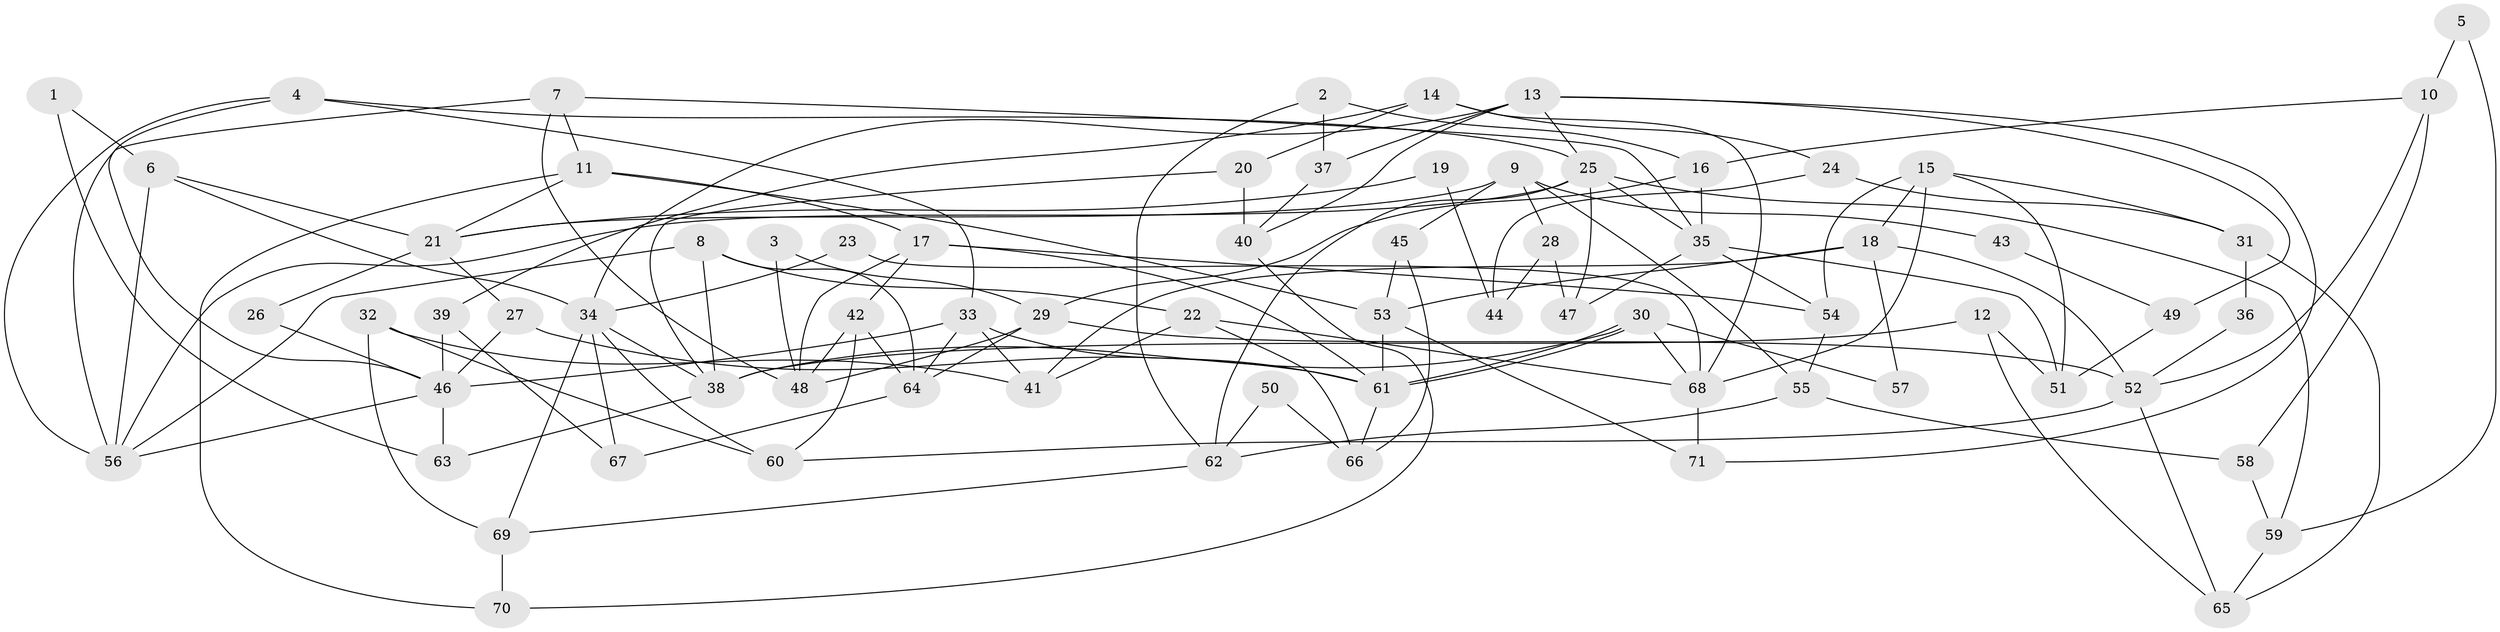 // coarse degree distribution, {4: 0.24489795918367346, 3: 0.20408163265306123, 2: 0.16326530612244897, 12: 0.04081632653061224, 11: 0.04081632653061224, 5: 0.10204081632653061, 6: 0.12244897959183673, 7: 0.04081632653061224, 8: 0.02040816326530612, 9: 0.02040816326530612}
// Generated by graph-tools (version 1.1) at 2025/18/03/04/25 18:18:58]
// undirected, 71 vertices, 142 edges
graph export_dot {
graph [start="1"]
  node [color=gray90,style=filled];
  1;
  2;
  3;
  4;
  5;
  6;
  7;
  8;
  9;
  10;
  11;
  12;
  13;
  14;
  15;
  16;
  17;
  18;
  19;
  20;
  21;
  22;
  23;
  24;
  25;
  26;
  27;
  28;
  29;
  30;
  31;
  32;
  33;
  34;
  35;
  36;
  37;
  38;
  39;
  40;
  41;
  42;
  43;
  44;
  45;
  46;
  47;
  48;
  49;
  50;
  51;
  52;
  53;
  54;
  55;
  56;
  57;
  58;
  59;
  60;
  61;
  62;
  63;
  64;
  65;
  66;
  67;
  68;
  69;
  70;
  71;
  1 -- 63;
  1 -- 6;
  2 -- 16;
  2 -- 62;
  2 -- 37;
  3 -- 48;
  3 -- 29;
  4 -- 46;
  4 -- 25;
  4 -- 33;
  4 -- 56;
  5 -- 10;
  5 -- 59;
  6 -- 56;
  6 -- 21;
  6 -- 34;
  7 -- 56;
  7 -- 11;
  7 -- 35;
  7 -- 48;
  8 -- 64;
  8 -- 38;
  8 -- 22;
  8 -- 56;
  9 -- 55;
  9 -- 21;
  9 -- 28;
  9 -- 43;
  9 -- 45;
  10 -- 16;
  10 -- 52;
  10 -- 58;
  11 -- 17;
  11 -- 53;
  11 -- 21;
  11 -- 70;
  12 -- 38;
  12 -- 51;
  12 -- 65;
  13 -- 34;
  13 -- 40;
  13 -- 25;
  13 -- 37;
  13 -- 49;
  13 -- 71;
  14 -- 68;
  14 -- 39;
  14 -- 20;
  14 -- 24;
  15 -- 54;
  15 -- 68;
  15 -- 18;
  15 -- 31;
  15 -- 51;
  16 -- 29;
  16 -- 35;
  17 -- 42;
  17 -- 61;
  17 -- 48;
  17 -- 54;
  18 -- 53;
  18 -- 41;
  18 -- 52;
  18 -- 57;
  19 -- 44;
  19 -- 21;
  20 -- 40;
  20 -- 38;
  21 -- 27;
  21 -- 26;
  22 -- 66;
  22 -- 41;
  22 -- 68;
  23 -- 34;
  23 -- 68;
  24 -- 31;
  24 -- 44;
  25 -- 56;
  25 -- 35;
  25 -- 47;
  25 -- 59;
  25 -- 62;
  26 -- 46;
  27 -- 46;
  27 -- 61;
  28 -- 47;
  28 -- 44;
  29 -- 48;
  29 -- 52;
  29 -- 64;
  30 -- 38;
  30 -- 61;
  30 -- 61;
  30 -- 57;
  30 -- 68;
  31 -- 65;
  31 -- 36;
  32 -- 41;
  32 -- 69;
  32 -- 60;
  33 -- 41;
  33 -- 46;
  33 -- 61;
  33 -- 64;
  34 -- 60;
  34 -- 38;
  34 -- 67;
  34 -- 69;
  35 -- 47;
  35 -- 51;
  35 -- 54;
  36 -- 52;
  37 -- 40;
  38 -- 63;
  39 -- 67;
  39 -- 46;
  40 -- 70;
  42 -- 64;
  42 -- 48;
  42 -- 60;
  43 -- 49;
  45 -- 53;
  45 -- 66;
  46 -- 56;
  46 -- 63;
  49 -- 51;
  50 -- 66;
  50 -- 62;
  52 -- 60;
  52 -- 65;
  53 -- 71;
  53 -- 61;
  54 -- 55;
  55 -- 58;
  55 -- 62;
  58 -- 59;
  59 -- 65;
  61 -- 66;
  62 -- 69;
  64 -- 67;
  68 -- 71;
  69 -- 70;
}
